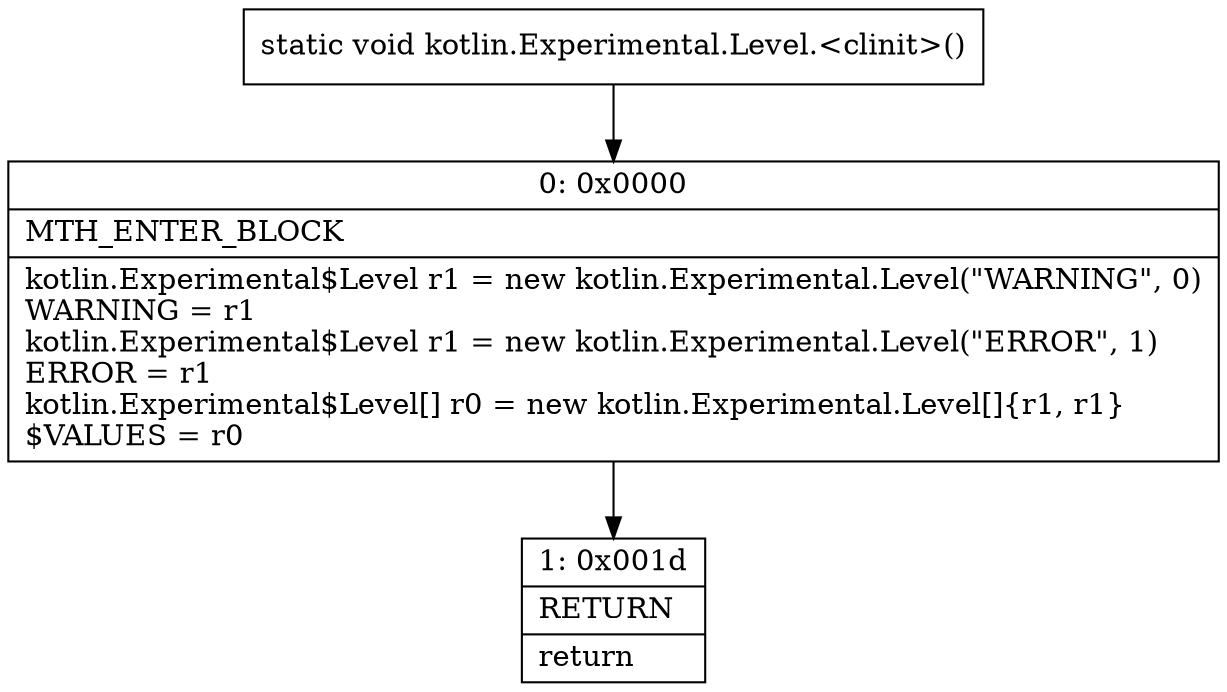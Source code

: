 digraph "CFG forkotlin.Experimental.Level.\<clinit\>()V" {
Node_0 [shape=record,label="{0\:\ 0x0000|MTH_ENTER_BLOCK\l|kotlin.Experimental$Level r1 = new kotlin.Experimental.Level(\"WARNING\", 0)\lWARNING = r1\lkotlin.Experimental$Level r1 = new kotlin.Experimental.Level(\"ERROR\", 1)\lERROR = r1\lkotlin.Experimental$Level[] r0 = new kotlin.Experimental.Level[]\{r1, r1\}\l$VALUES = r0\l}"];
Node_1 [shape=record,label="{1\:\ 0x001d|RETURN\l|return\l}"];
MethodNode[shape=record,label="{static void kotlin.Experimental.Level.\<clinit\>() }"];
MethodNode -> Node_0;
Node_0 -> Node_1;
}

